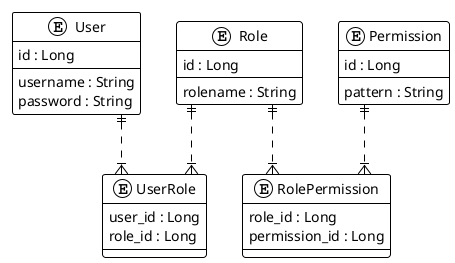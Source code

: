 @startuml

!theme plain
top to bottom direction
skinparam linetype ortho

entity "User" as user {
    id : Long
    --
    username : String
    password : String
}

entity "Role" as role {
    id : Long
    --
    rolename : String
}

entity "Permission" as permission {
    id : Long
    --
    pattern : String
}

entity "UserRole" as user_role {
    user_id : Long
    role_id : Long
}

entity "RolePermission" as role_permission {
    role_id : Long
    permission_id : Long
}

user ||..|{ user_role

role ||..|{ user_role

role ||..|{ role_permission

permission ||..|{ role_permission

@enduml
